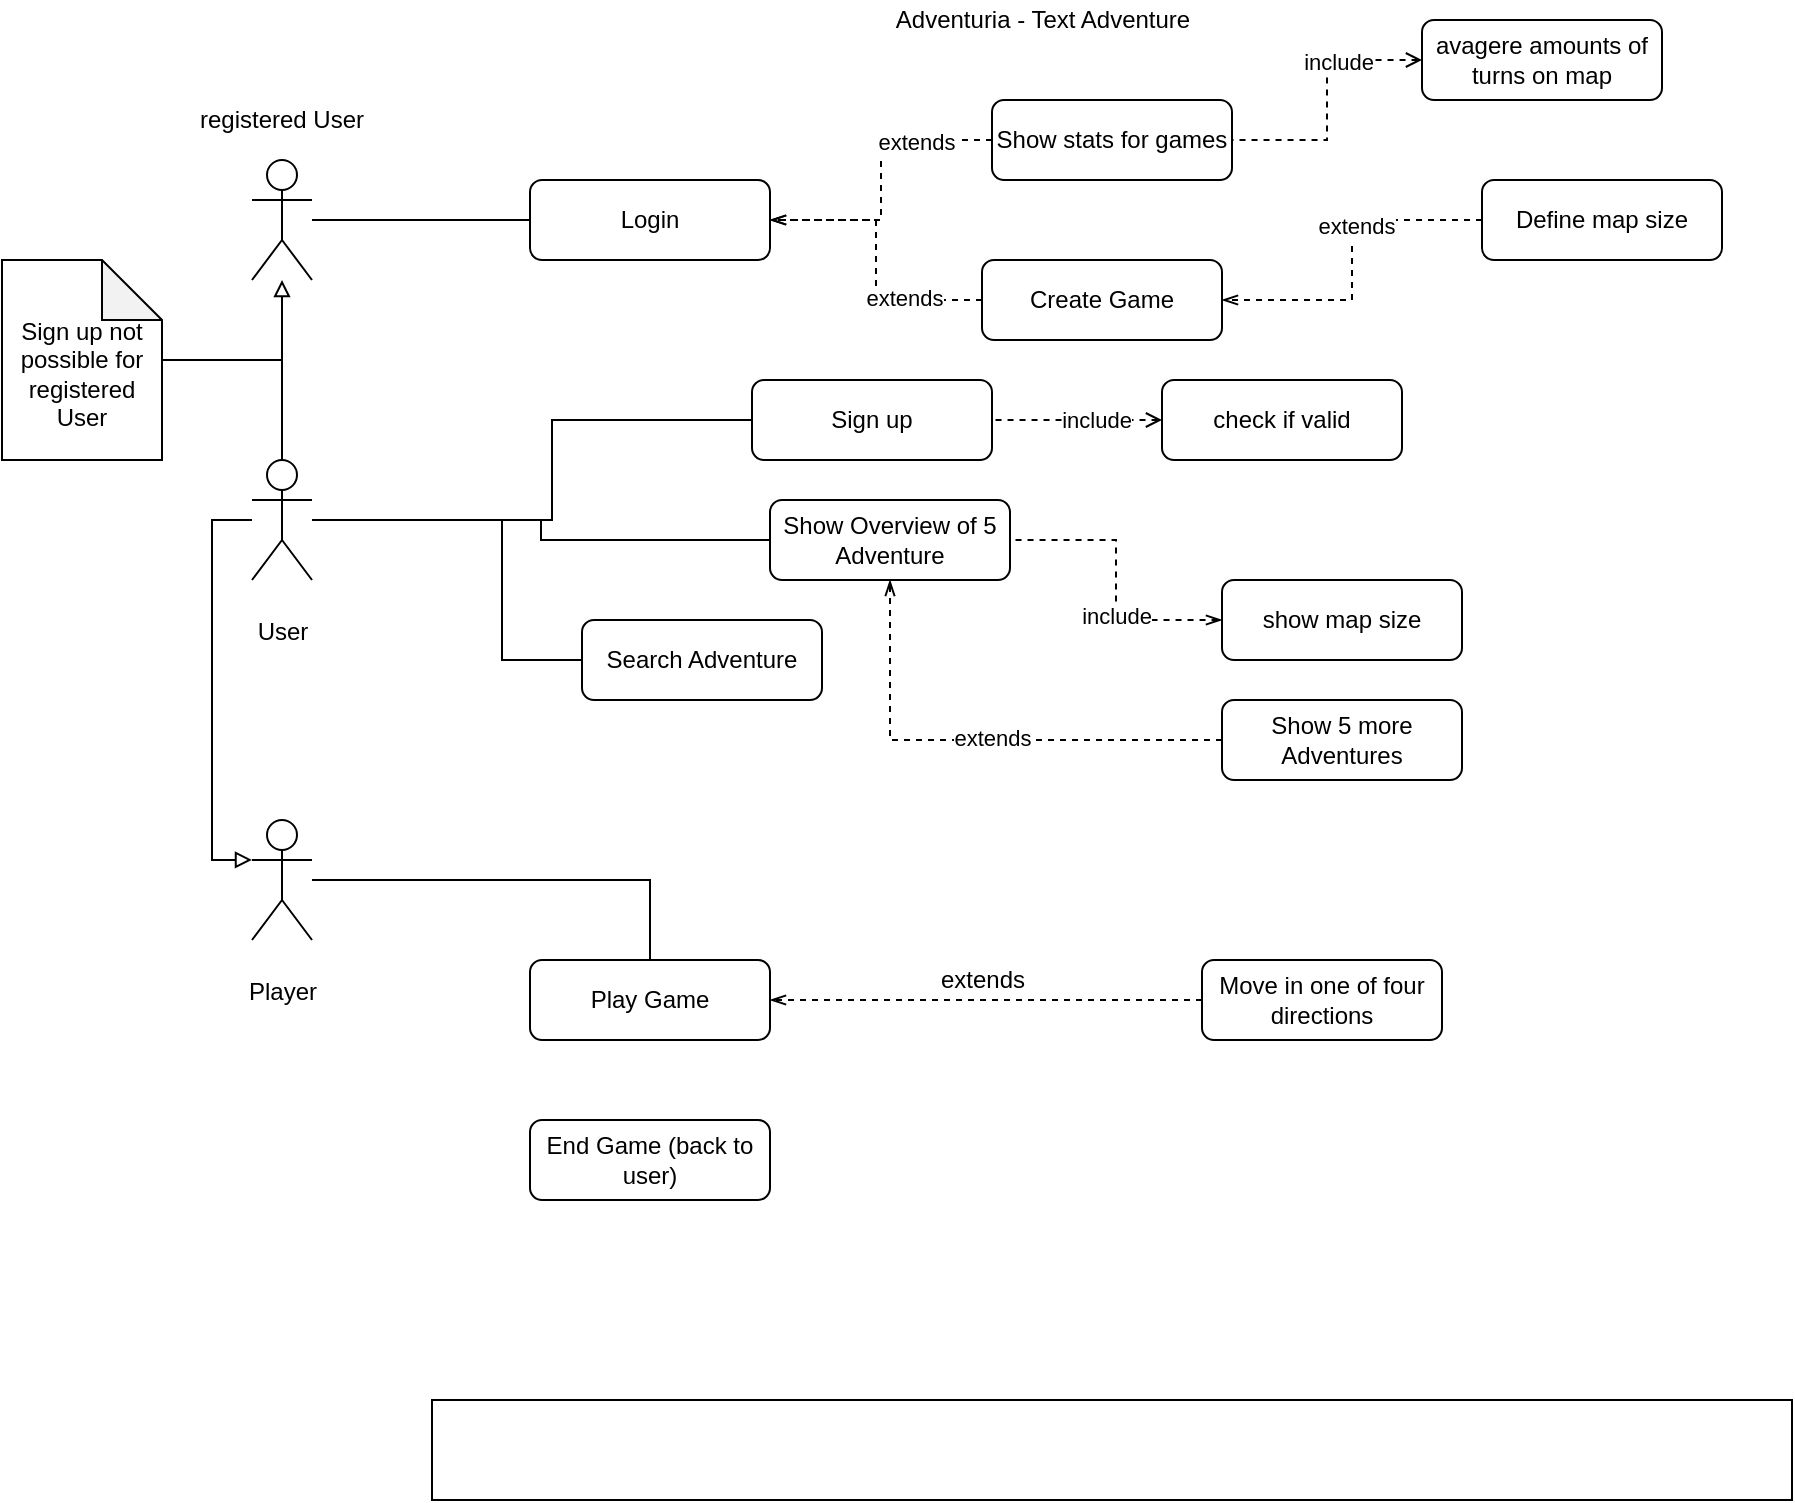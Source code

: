 <mxfile version="14.7.7" type="github">
  <diagram id="2k4qvEb0eAt47WyBkYto" name="Page-1">
    <mxGraphModel dx="653" dy="927" grid="1" gridSize="10" guides="1" tooltips="1" connect="1" arrows="1" fold="1" page="1" pageScale="1" pageWidth="827" pageHeight="1169" math="0" shadow="0">
      <root>
        <mxCell id="0" />
        <mxCell id="1" parent="0" />
        <mxCell id="Zf223wvTRj6IdAtIRfd2-27" style="edgeStyle=orthogonalEdgeStyle;rounded=0;orthogonalLoop=1;jettySize=auto;html=1;entryX=0;entryY=0.5;entryDx=0;entryDy=0;endArrow=none;endFill=0;" edge="1" parent="1" source="qG030Nj6i0k_ADabBcjQ-6" target="Zf223wvTRj6IdAtIRfd2-13">
          <mxGeometry relative="1" as="geometry" />
        </mxCell>
        <mxCell id="qG030Nj6i0k_ADabBcjQ-6" value="&lt;p&gt;&lt;br&gt;&lt;/p&gt;" style="shape=umlActor;verticalLabelPosition=bottom;verticalAlign=top;html=1;outlineConnect=0;" parent="1" vertex="1">
          <mxGeometry x="155" y="130" width="30" height="60" as="geometry" />
        </mxCell>
        <mxCell id="Zf223wvTRj6IdAtIRfd2-1" value="" style="rounded=0;whiteSpace=wrap;html=1;fillColor=none;" vertex="1" parent="1">
          <mxGeometry x="245" y="750" width="680" height="50" as="geometry" />
        </mxCell>
        <mxCell id="Zf223wvTRj6IdAtIRfd2-2" value="Adventuria - Text Adventure" style="text;html=1;align=center;verticalAlign=middle;resizable=0;points=[];autosize=1;strokeColor=none;" vertex="1" parent="1">
          <mxGeometry x="470" y="50" width="160" height="20" as="geometry" />
        </mxCell>
        <mxCell id="Zf223wvTRj6IdAtIRfd2-8" style="edgeStyle=orthogonalEdgeStyle;rounded=0;orthogonalLoop=1;jettySize=auto;html=1;endArrow=block;endFill=0;" edge="1" parent="1" source="Zf223wvTRj6IdAtIRfd2-4" target="qG030Nj6i0k_ADabBcjQ-6">
          <mxGeometry relative="1" as="geometry" />
        </mxCell>
        <mxCell id="Zf223wvTRj6IdAtIRfd2-11" style="edgeStyle=orthogonalEdgeStyle;rounded=0;orthogonalLoop=1;jettySize=auto;html=1;endArrow=block;endFill=0;entryX=0;entryY=0.333;entryDx=0;entryDy=0;entryPerimeter=0;" edge="1" parent="1" source="Zf223wvTRj6IdAtIRfd2-4" target="Zf223wvTRj6IdAtIRfd2-5">
          <mxGeometry relative="1" as="geometry">
            <mxPoint x="135" y="490" as="targetPoint" />
            <Array as="points">
              <mxPoint x="135" y="310" />
              <mxPoint x="135" y="480" />
            </Array>
          </mxGeometry>
        </mxCell>
        <mxCell id="Zf223wvTRj6IdAtIRfd2-18" style="edgeStyle=orthogonalEdgeStyle;rounded=0;orthogonalLoop=1;jettySize=auto;html=1;endArrow=none;endFill=0;" edge="1" parent="1" source="Zf223wvTRj6IdAtIRfd2-4" target="Zf223wvTRj6IdAtIRfd2-17">
          <mxGeometry relative="1" as="geometry">
            <Array as="points">
              <mxPoint x="305" y="310" />
              <mxPoint x="305" y="260" />
            </Array>
          </mxGeometry>
        </mxCell>
        <mxCell id="Zf223wvTRj6IdAtIRfd2-21" style="edgeStyle=orthogonalEdgeStyle;rounded=0;orthogonalLoop=1;jettySize=auto;html=1;endArrow=none;endFill=0;" edge="1" parent="1" target="Zf223wvTRj6IdAtIRfd2-19">
          <mxGeometry relative="1" as="geometry">
            <mxPoint x="185" y="310" as="sourcePoint" />
            <Array as="points">
              <mxPoint x="280" y="310" />
              <mxPoint x="280" y="380" />
            </Array>
          </mxGeometry>
        </mxCell>
        <mxCell id="Zf223wvTRj6IdAtIRfd2-22" style="edgeStyle=orthogonalEdgeStyle;rounded=0;orthogonalLoop=1;jettySize=auto;html=1;entryX=0;entryY=0.5;entryDx=0;entryDy=0;endArrow=none;endFill=0;" edge="1" parent="1" source="Zf223wvTRj6IdAtIRfd2-4" target="Zf223wvTRj6IdAtIRfd2-20">
          <mxGeometry relative="1" as="geometry" />
        </mxCell>
        <mxCell id="Zf223wvTRj6IdAtIRfd2-4" value="&lt;p&gt;User&lt;/p&gt;" style="shape=umlActor;verticalLabelPosition=bottom;verticalAlign=top;html=1;outlineConnect=0;" vertex="1" parent="1">
          <mxGeometry x="155" y="280" width="30" height="60" as="geometry" />
        </mxCell>
        <mxCell id="Zf223wvTRj6IdAtIRfd2-24" style="edgeStyle=orthogonalEdgeStyle;rounded=0;orthogonalLoop=1;jettySize=auto;html=1;endArrow=none;endFill=0;" edge="1" parent="1" source="Zf223wvTRj6IdAtIRfd2-5" target="Zf223wvTRj6IdAtIRfd2-14">
          <mxGeometry relative="1" as="geometry" />
        </mxCell>
        <mxCell id="Zf223wvTRj6IdAtIRfd2-5" value="&lt;p&gt;Player&lt;/p&gt;" style="shape=umlActor;verticalLabelPosition=bottom;verticalAlign=top;html=1;outlineConnect=0;" vertex="1" parent="1">
          <mxGeometry x="155" y="460" width="30" height="60" as="geometry" />
        </mxCell>
        <mxCell id="Zf223wvTRj6IdAtIRfd2-9" value="registered User" style="text;html=1;strokeColor=none;fillColor=none;align=center;verticalAlign=middle;whiteSpace=wrap;rounded=0;" vertex="1" parent="1">
          <mxGeometry x="120" y="100" width="100" height="20" as="geometry" />
        </mxCell>
        <mxCell id="Zf223wvTRj6IdAtIRfd2-13" value="Login" style="rounded=1;whiteSpace=wrap;html=1;fillColor=none;" vertex="1" parent="1">
          <mxGeometry x="294" y="140" width="120" height="40" as="geometry" />
        </mxCell>
        <mxCell id="Zf223wvTRj6IdAtIRfd2-14" value="Play Game" style="rounded=1;whiteSpace=wrap;html=1;fillColor=none;" vertex="1" parent="1">
          <mxGeometry x="294" y="530" width="120" height="40" as="geometry" />
        </mxCell>
        <mxCell id="Zf223wvTRj6IdAtIRfd2-57" style="edgeStyle=orthogonalEdgeStyle;rounded=0;orthogonalLoop=1;jettySize=auto;html=1;entryX=1;entryY=0.5;entryDx=0;entryDy=0;dashed=1;startArrow=none;startFill=0;endArrow=openThin;endFill=0;" edge="1" parent="1" source="Zf223wvTRj6IdAtIRfd2-16" target="Zf223wvTRj6IdAtIRfd2-13">
          <mxGeometry relative="1" as="geometry" />
        </mxCell>
        <mxCell id="Zf223wvTRj6IdAtIRfd2-59" value="extends" style="edgeLabel;html=1;align=center;verticalAlign=middle;resizable=0;points=[];" vertex="1" connectable="0" parent="Zf223wvTRj6IdAtIRfd2-57">
          <mxGeometry x="-0.49" y="1" relative="1" as="geometry">
            <mxPoint as="offset" />
          </mxGeometry>
        </mxCell>
        <mxCell id="Zf223wvTRj6IdAtIRfd2-16" value="Show stats for games" style="rounded=1;whiteSpace=wrap;html=1;fillColor=none;" vertex="1" parent="1">
          <mxGeometry x="525" y="100" width="120" height="40" as="geometry" />
        </mxCell>
        <mxCell id="Zf223wvTRj6IdAtIRfd2-17" value="Sign up" style="rounded=1;whiteSpace=wrap;html=1;fillColor=none;" vertex="1" parent="1">
          <mxGeometry x="405" y="240" width="120" height="40" as="geometry" />
        </mxCell>
        <mxCell id="Zf223wvTRj6IdAtIRfd2-19" value="Search Adventure" style="rounded=1;whiteSpace=wrap;html=1;fillColor=none;" vertex="1" parent="1">
          <mxGeometry x="320" y="360" width="120" height="40" as="geometry" />
        </mxCell>
        <mxCell id="Zf223wvTRj6IdAtIRfd2-20" value="Show Overview of 5 Adventure" style="rounded=1;whiteSpace=wrap;html=1;fillColor=none;" vertex="1" parent="1">
          <mxGeometry x="414" y="300" width="120" height="40" as="geometry" />
        </mxCell>
        <mxCell id="Zf223wvTRj6IdAtIRfd2-26" style="edgeStyle=orthogonalEdgeStyle;rounded=0;orthogonalLoop=1;jettySize=auto;html=1;endArrow=none;endFill=0;" edge="1" parent="1" source="Zf223wvTRj6IdAtIRfd2-25">
          <mxGeometry relative="1" as="geometry">
            <mxPoint x="170" y="230" as="targetPoint" />
          </mxGeometry>
        </mxCell>
        <mxCell id="Zf223wvTRj6IdAtIRfd2-25" value="&lt;br&gt;Sign up not possible for registered User" style="shape=note;whiteSpace=wrap;html=1;backgroundOutline=1;darkOpacity=0.05;fillColor=none;" vertex="1" parent="1">
          <mxGeometry x="30" y="180" width="80" height="100" as="geometry" />
        </mxCell>
        <mxCell id="Zf223wvTRj6IdAtIRfd2-31" style="edgeStyle=orthogonalEdgeStyle;rounded=0;orthogonalLoop=1;jettySize=auto;html=1;entryX=1;entryY=0.5;entryDx=0;entryDy=0;endArrow=openThin;endFill=0;dashed=1;startArrow=none;startFill=0;" edge="1" parent="1" source="Zf223wvTRj6IdAtIRfd2-30" target="Zf223wvTRj6IdAtIRfd2-14">
          <mxGeometry relative="1" as="geometry" />
        </mxCell>
        <mxCell id="Zf223wvTRj6IdAtIRfd2-30" value="Move in one of four directions" style="rounded=1;whiteSpace=wrap;html=1;fillColor=none;" vertex="1" parent="1">
          <mxGeometry x="630" y="530" width="120" height="40" as="geometry" />
        </mxCell>
        <mxCell id="Zf223wvTRj6IdAtIRfd2-32" value="extends" style="text;html=1;align=center;verticalAlign=middle;resizable=0;points=[];autosize=1;strokeColor=none;" vertex="1" parent="1">
          <mxGeometry x="490" y="530" width="60" height="20" as="geometry" />
        </mxCell>
        <mxCell id="Zf223wvTRj6IdAtIRfd2-34" style="edgeStyle=orthogonalEdgeStyle;rounded=0;orthogonalLoop=1;jettySize=auto;html=1;entryX=1;entryY=0.5;entryDx=0;entryDy=0;dashed=1;startArrow=openThin;startFill=0;endArrow=none;endFill=0;" edge="1" parent="1" source="Zf223wvTRj6IdAtIRfd2-33" target="Zf223wvTRj6IdAtIRfd2-20">
          <mxGeometry relative="1" as="geometry" />
        </mxCell>
        <mxCell id="Zf223wvTRj6IdAtIRfd2-35" value="include" style="edgeLabel;html=1;align=center;verticalAlign=middle;resizable=0;points=[];" vertex="1" connectable="0" parent="Zf223wvTRj6IdAtIRfd2-34">
          <mxGeometry x="-0.248" y="-1" relative="1" as="geometry">
            <mxPoint x="-1" as="offset" />
          </mxGeometry>
        </mxCell>
        <mxCell id="Zf223wvTRj6IdAtIRfd2-33" value="show map size" style="rounded=1;whiteSpace=wrap;html=1;fillColor=none;" vertex="1" parent="1">
          <mxGeometry x="640" y="340" width="120" height="40" as="geometry" />
        </mxCell>
        <mxCell id="Zf223wvTRj6IdAtIRfd2-36" value="End Game (back to user)" style="rounded=1;whiteSpace=wrap;html=1;fillColor=none;" vertex="1" parent="1">
          <mxGeometry x="294" y="610" width="120" height="40" as="geometry" />
        </mxCell>
        <mxCell id="Zf223wvTRj6IdAtIRfd2-58" style="edgeStyle=orthogonalEdgeStyle;rounded=0;orthogonalLoop=1;jettySize=auto;html=1;entryX=1;entryY=0.5;entryDx=0;entryDy=0;dashed=1;startArrow=none;startFill=0;endArrow=openThin;endFill=0;" edge="1" parent="1" source="Zf223wvTRj6IdAtIRfd2-37" target="Zf223wvTRj6IdAtIRfd2-13">
          <mxGeometry relative="1" as="geometry" />
        </mxCell>
        <mxCell id="Zf223wvTRj6IdAtIRfd2-60" value="extends" style="edgeLabel;html=1;align=center;verticalAlign=middle;resizable=0;points=[];" vertex="1" connectable="0" parent="Zf223wvTRj6IdAtIRfd2-58">
          <mxGeometry x="-0.461" y="-1" relative="1" as="geometry">
            <mxPoint as="offset" />
          </mxGeometry>
        </mxCell>
        <mxCell id="Zf223wvTRj6IdAtIRfd2-37" value="Create Game" style="rounded=1;whiteSpace=wrap;html=1;fillColor=none;" vertex="1" parent="1">
          <mxGeometry x="520" y="180" width="120" height="40" as="geometry" />
        </mxCell>
        <mxCell id="Zf223wvTRj6IdAtIRfd2-39" style="edgeStyle=orthogonalEdgeStyle;rounded=0;orthogonalLoop=1;jettySize=auto;html=1;entryX=1;entryY=0.5;entryDx=0;entryDy=0;dashed=1;startArrow=open;startFill=0;endArrow=none;endFill=0;" edge="1" parent="1" source="Zf223wvTRj6IdAtIRfd2-38" target="Zf223wvTRj6IdAtIRfd2-17">
          <mxGeometry relative="1" as="geometry" />
        </mxCell>
        <mxCell id="Zf223wvTRj6IdAtIRfd2-40" value="include" style="edgeLabel;html=1;align=center;verticalAlign=middle;resizable=0;points=[];" vertex="1" connectable="0" parent="Zf223wvTRj6IdAtIRfd2-39">
          <mxGeometry x="-0.212" relative="1" as="geometry">
            <mxPoint as="offset" />
          </mxGeometry>
        </mxCell>
        <mxCell id="Zf223wvTRj6IdAtIRfd2-38" value="check if valid" style="rounded=1;whiteSpace=wrap;html=1;fillColor=none;" vertex="1" parent="1">
          <mxGeometry x="610" y="240" width="120" height="40" as="geometry" />
        </mxCell>
        <mxCell id="Zf223wvTRj6IdAtIRfd2-44" style="edgeStyle=orthogonalEdgeStyle;rounded=0;orthogonalLoop=1;jettySize=auto;html=1;entryX=0.5;entryY=1;entryDx=0;entryDy=0;dashed=1;startArrow=none;startFill=0;endArrow=openThin;endFill=0;" edge="1" parent="1" source="Zf223wvTRj6IdAtIRfd2-43" target="Zf223wvTRj6IdAtIRfd2-20">
          <mxGeometry relative="1" as="geometry" />
        </mxCell>
        <mxCell id="Zf223wvTRj6IdAtIRfd2-45" value="extends" style="edgeLabel;html=1;align=center;verticalAlign=middle;resizable=0;points=[];" vertex="1" connectable="0" parent="Zf223wvTRj6IdAtIRfd2-44">
          <mxGeometry x="-0.06" y="-1" relative="1" as="geometry">
            <mxPoint as="offset" />
          </mxGeometry>
        </mxCell>
        <mxCell id="Zf223wvTRj6IdAtIRfd2-43" value="Show 5 more Adventures" style="rounded=1;whiteSpace=wrap;html=1;fillColor=none;" vertex="1" parent="1">
          <mxGeometry x="640" y="400" width="120" height="40" as="geometry" />
        </mxCell>
        <mxCell id="Zf223wvTRj6IdAtIRfd2-47" style="edgeStyle=orthogonalEdgeStyle;rounded=0;orthogonalLoop=1;jettySize=auto;html=1;entryX=1;entryY=0.5;entryDx=0;entryDy=0;dashed=1;startArrow=none;startFill=0;endArrow=openThin;endFill=0;" edge="1" parent="1" source="Zf223wvTRj6IdAtIRfd2-46" target="Zf223wvTRj6IdAtIRfd2-37">
          <mxGeometry relative="1" as="geometry" />
        </mxCell>
        <mxCell id="Zf223wvTRj6IdAtIRfd2-48" value="extends" style="edgeLabel;html=1;align=center;verticalAlign=middle;resizable=0;points=[];" vertex="1" connectable="0" parent="Zf223wvTRj6IdAtIRfd2-47">
          <mxGeometry x="-0.204" y="2" relative="1" as="geometry">
            <mxPoint as="offset" />
          </mxGeometry>
        </mxCell>
        <mxCell id="Zf223wvTRj6IdAtIRfd2-46" value="Define map size" style="rounded=1;whiteSpace=wrap;html=1;fillColor=none;" vertex="1" parent="1">
          <mxGeometry x="770" y="140" width="120" height="40" as="geometry" />
        </mxCell>
        <mxCell id="Zf223wvTRj6IdAtIRfd2-55" style="edgeStyle=orthogonalEdgeStyle;rounded=0;orthogonalLoop=1;jettySize=auto;html=1;dashed=1;startArrow=open;startFill=0;endArrow=none;endFill=0;" edge="1" parent="1" source="Zf223wvTRj6IdAtIRfd2-53" target="Zf223wvTRj6IdAtIRfd2-16">
          <mxGeometry relative="1" as="geometry" />
        </mxCell>
        <mxCell id="Zf223wvTRj6IdAtIRfd2-56" value="include" style="edgeLabel;html=1;align=center;verticalAlign=middle;resizable=0;points=[];" vertex="1" connectable="0" parent="Zf223wvTRj6IdAtIRfd2-55">
          <mxGeometry x="-0.374" y="1" relative="1" as="geometry">
            <mxPoint as="offset" />
          </mxGeometry>
        </mxCell>
        <mxCell id="Zf223wvTRj6IdAtIRfd2-53" value="avagere amounts of turns on map" style="rounded=1;whiteSpace=wrap;html=1;fillColor=none;" vertex="1" parent="1">
          <mxGeometry x="740" y="60" width="120" height="40" as="geometry" />
        </mxCell>
      </root>
    </mxGraphModel>
  </diagram>
</mxfile>
